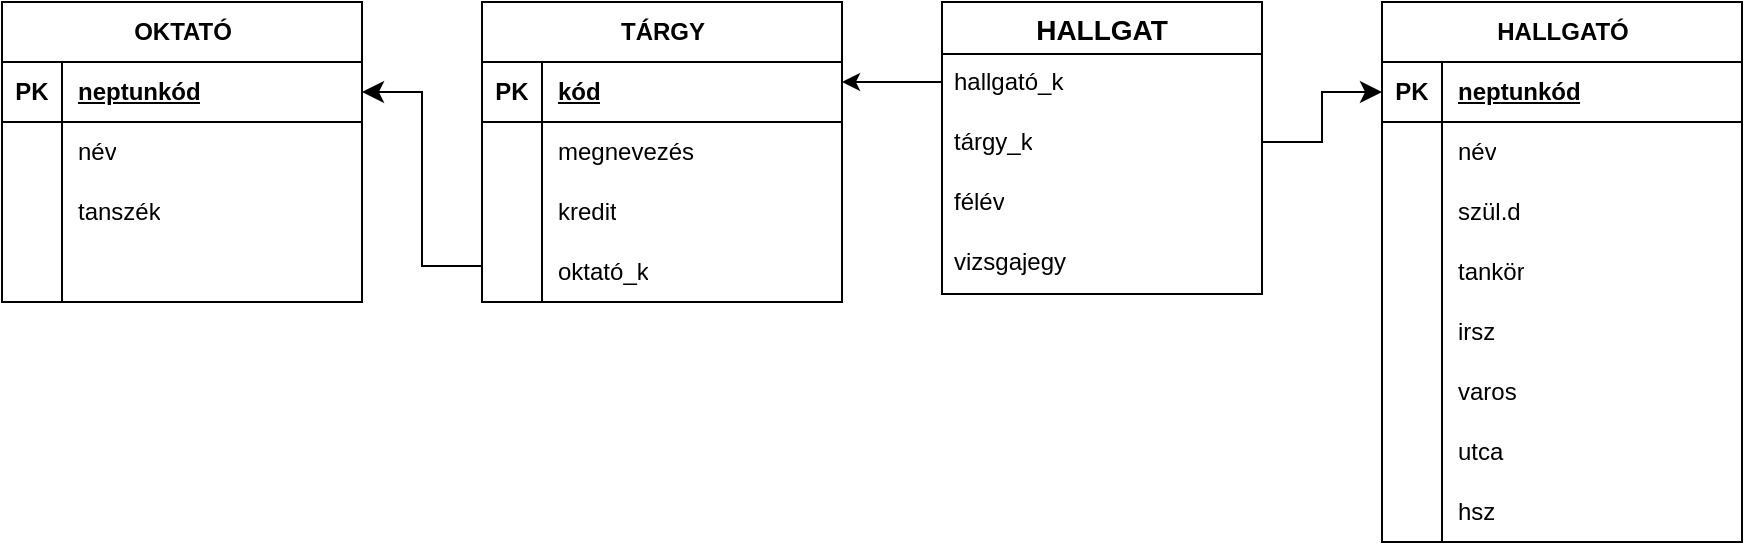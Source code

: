 <mxfile version="26.1.1">
  <diagram name="1 oldal" id="FCQN_Zg1loDGoM_rkM7P">
    <mxGraphModel dx="1861" dy="446" grid="1" gridSize="10" guides="1" tooltips="1" connect="1" arrows="1" fold="1" page="1" pageScale="1" pageWidth="827" pageHeight="1169" math="0" shadow="0">
      <root>
        <mxCell id="0" />
        <mxCell id="1" parent="0" />
        <mxCell id="XrITyITFE3ciog2oA9Yo-1" value="OKTATÓ" style="shape=table;startSize=30;container=1;collapsible=1;childLayout=tableLayout;fixedRows=1;rowLines=0;fontStyle=1;align=center;resizeLast=1;html=1;" vertex="1" parent="1">
          <mxGeometry x="-30" y="10" width="180" height="150" as="geometry" />
        </mxCell>
        <mxCell id="XrITyITFE3ciog2oA9Yo-2" value="" style="shape=tableRow;horizontal=0;startSize=0;swimlaneHead=0;swimlaneBody=0;fillColor=none;collapsible=0;dropTarget=0;points=[[0,0.5],[1,0.5]];portConstraint=eastwest;top=0;left=0;right=0;bottom=1;" vertex="1" parent="XrITyITFE3ciog2oA9Yo-1">
          <mxGeometry y="30" width="180" height="30" as="geometry" />
        </mxCell>
        <mxCell id="XrITyITFE3ciog2oA9Yo-3" value="PK" style="shape=partialRectangle;connectable=0;fillColor=none;top=0;left=0;bottom=0;right=0;fontStyle=1;overflow=hidden;whiteSpace=wrap;html=1;" vertex="1" parent="XrITyITFE3ciog2oA9Yo-2">
          <mxGeometry width="30" height="30" as="geometry">
            <mxRectangle width="30" height="30" as="alternateBounds" />
          </mxGeometry>
        </mxCell>
        <mxCell id="XrITyITFE3ciog2oA9Yo-4" value="neptunkód" style="shape=partialRectangle;connectable=0;fillColor=none;top=0;left=0;bottom=0;right=0;align=left;spacingLeft=6;fontStyle=5;overflow=hidden;whiteSpace=wrap;html=1;" vertex="1" parent="XrITyITFE3ciog2oA9Yo-2">
          <mxGeometry x="30" width="150" height="30" as="geometry">
            <mxRectangle width="150" height="30" as="alternateBounds" />
          </mxGeometry>
        </mxCell>
        <mxCell id="XrITyITFE3ciog2oA9Yo-5" value="" style="shape=tableRow;horizontal=0;startSize=0;swimlaneHead=0;swimlaneBody=0;fillColor=none;collapsible=0;dropTarget=0;points=[[0,0.5],[1,0.5]];portConstraint=eastwest;top=0;left=0;right=0;bottom=0;" vertex="1" parent="XrITyITFE3ciog2oA9Yo-1">
          <mxGeometry y="60" width="180" height="30" as="geometry" />
        </mxCell>
        <mxCell id="XrITyITFE3ciog2oA9Yo-6" value="" style="shape=partialRectangle;connectable=0;fillColor=none;top=0;left=0;bottom=0;right=0;editable=1;overflow=hidden;whiteSpace=wrap;html=1;" vertex="1" parent="XrITyITFE3ciog2oA9Yo-5">
          <mxGeometry width="30" height="30" as="geometry">
            <mxRectangle width="30" height="30" as="alternateBounds" />
          </mxGeometry>
        </mxCell>
        <mxCell id="XrITyITFE3ciog2oA9Yo-7" value="név" style="shape=partialRectangle;connectable=0;fillColor=none;top=0;left=0;bottom=0;right=0;align=left;spacingLeft=6;overflow=hidden;whiteSpace=wrap;html=1;" vertex="1" parent="XrITyITFE3ciog2oA9Yo-5">
          <mxGeometry x="30" width="150" height="30" as="geometry">
            <mxRectangle width="150" height="30" as="alternateBounds" />
          </mxGeometry>
        </mxCell>
        <mxCell id="XrITyITFE3ciog2oA9Yo-8" value="" style="shape=tableRow;horizontal=0;startSize=0;swimlaneHead=0;swimlaneBody=0;fillColor=none;collapsible=0;dropTarget=0;points=[[0,0.5],[1,0.5]];portConstraint=eastwest;top=0;left=0;right=0;bottom=0;" vertex="1" parent="XrITyITFE3ciog2oA9Yo-1">
          <mxGeometry y="90" width="180" height="30" as="geometry" />
        </mxCell>
        <mxCell id="XrITyITFE3ciog2oA9Yo-9" value="" style="shape=partialRectangle;connectable=0;fillColor=none;top=0;left=0;bottom=0;right=0;editable=1;overflow=hidden;whiteSpace=wrap;html=1;" vertex="1" parent="XrITyITFE3ciog2oA9Yo-8">
          <mxGeometry width="30" height="30" as="geometry">
            <mxRectangle width="30" height="30" as="alternateBounds" />
          </mxGeometry>
        </mxCell>
        <mxCell id="XrITyITFE3ciog2oA9Yo-10" value="tanszék" style="shape=partialRectangle;connectable=0;fillColor=none;top=0;left=0;bottom=0;right=0;align=left;spacingLeft=6;overflow=hidden;whiteSpace=wrap;html=1;" vertex="1" parent="XrITyITFE3ciog2oA9Yo-8">
          <mxGeometry x="30" width="150" height="30" as="geometry">
            <mxRectangle width="150" height="30" as="alternateBounds" />
          </mxGeometry>
        </mxCell>
        <mxCell id="XrITyITFE3ciog2oA9Yo-11" value="" style="shape=tableRow;horizontal=0;startSize=0;swimlaneHead=0;swimlaneBody=0;fillColor=none;collapsible=0;dropTarget=0;points=[[0,0.5],[1,0.5]];portConstraint=eastwest;top=0;left=0;right=0;bottom=0;" vertex="1" parent="XrITyITFE3ciog2oA9Yo-1">
          <mxGeometry y="120" width="180" height="30" as="geometry" />
        </mxCell>
        <mxCell id="XrITyITFE3ciog2oA9Yo-12" value="" style="shape=partialRectangle;connectable=0;fillColor=none;top=0;left=0;bottom=0;right=0;editable=1;overflow=hidden;whiteSpace=wrap;html=1;" vertex="1" parent="XrITyITFE3ciog2oA9Yo-11">
          <mxGeometry width="30" height="30" as="geometry">
            <mxRectangle width="30" height="30" as="alternateBounds" />
          </mxGeometry>
        </mxCell>
        <mxCell id="XrITyITFE3ciog2oA9Yo-13" value="" style="shape=partialRectangle;connectable=0;fillColor=none;top=0;left=0;bottom=0;right=0;align=left;spacingLeft=6;overflow=hidden;whiteSpace=wrap;html=1;" vertex="1" parent="XrITyITFE3ciog2oA9Yo-11">
          <mxGeometry x="30" width="150" height="30" as="geometry">
            <mxRectangle width="150" height="30" as="alternateBounds" />
          </mxGeometry>
        </mxCell>
        <mxCell id="XrITyITFE3ciog2oA9Yo-14" value="TÁRGY" style="shape=table;startSize=30;container=1;collapsible=1;childLayout=tableLayout;fixedRows=1;rowLines=0;fontStyle=1;align=center;resizeLast=1;html=1;" vertex="1" parent="1">
          <mxGeometry x="210" y="10" width="180" height="150" as="geometry" />
        </mxCell>
        <mxCell id="XrITyITFE3ciog2oA9Yo-15" value="" style="shape=tableRow;horizontal=0;startSize=0;swimlaneHead=0;swimlaneBody=0;fillColor=none;collapsible=0;dropTarget=0;points=[[0,0.5],[1,0.5]];portConstraint=eastwest;top=0;left=0;right=0;bottom=1;" vertex="1" parent="XrITyITFE3ciog2oA9Yo-14">
          <mxGeometry y="30" width="180" height="30" as="geometry" />
        </mxCell>
        <mxCell id="XrITyITFE3ciog2oA9Yo-16" value="PK" style="shape=partialRectangle;connectable=0;fillColor=none;top=0;left=0;bottom=0;right=0;fontStyle=1;overflow=hidden;whiteSpace=wrap;html=1;" vertex="1" parent="XrITyITFE3ciog2oA9Yo-15">
          <mxGeometry width="30" height="30" as="geometry">
            <mxRectangle width="30" height="30" as="alternateBounds" />
          </mxGeometry>
        </mxCell>
        <mxCell id="XrITyITFE3ciog2oA9Yo-17" value="kód" style="shape=partialRectangle;connectable=0;fillColor=none;top=0;left=0;bottom=0;right=0;align=left;spacingLeft=6;fontStyle=5;overflow=hidden;whiteSpace=wrap;html=1;" vertex="1" parent="XrITyITFE3ciog2oA9Yo-15">
          <mxGeometry x="30" width="150" height="30" as="geometry">
            <mxRectangle width="150" height="30" as="alternateBounds" />
          </mxGeometry>
        </mxCell>
        <mxCell id="XrITyITFE3ciog2oA9Yo-18" value="" style="shape=tableRow;horizontal=0;startSize=0;swimlaneHead=0;swimlaneBody=0;fillColor=none;collapsible=0;dropTarget=0;points=[[0,0.5],[1,0.5]];portConstraint=eastwest;top=0;left=0;right=0;bottom=0;" vertex="1" parent="XrITyITFE3ciog2oA9Yo-14">
          <mxGeometry y="60" width="180" height="30" as="geometry" />
        </mxCell>
        <mxCell id="XrITyITFE3ciog2oA9Yo-19" value="" style="shape=partialRectangle;connectable=0;fillColor=none;top=0;left=0;bottom=0;right=0;editable=1;overflow=hidden;whiteSpace=wrap;html=1;" vertex="1" parent="XrITyITFE3ciog2oA9Yo-18">
          <mxGeometry width="30" height="30" as="geometry">
            <mxRectangle width="30" height="30" as="alternateBounds" />
          </mxGeometry>
        </mxCell>
        <mxCell id="XrITyITFE3ciog2oA9Yo-20" value="megnevezés" style="shape=partialRectangle;connectable=0;fillColor=none;top=0;left=0;bottom=0;right=0;align=left;spacingLeft=6;overflow=hidden;whiteSpace=wrap;html=1;" vertex="1" parent="XrITyITFE3ciog2oA9Yo-18">
          <mxGeometry x="30" width="150" height="30" as="geometry">
            <mxRectangle width="150" height="30" as="alternateBounds" />
          </mxGeometry>
        </mxCell>
        <mxCell id="XrITyITFE3ciog2oA9Yo-21" value="" style="shape=tableRow;horizontal=0;startSize=0;swimlaneHead=0;swimlaneBody=0;fillColor=none;collapsible=0;dropTarget=0;points=[[0,0.5],[1,0.5]];portConstraint=eastwest;top=0;left=0;right=0;bottom=0;" vertex="1" parent="XrITyITFE3ciog2oA9Yo-14">
          <mxGeometry y="90" width="180" height="30" as="geometry" />
        </mxCell>
        <mxCell id="XrITyITFE3ciog2oA9Yo-22" value="" style="shape=partialRectangle;connectable=0;fillColor=none;top=0;left=0;bottom=0;right=0;editable=1;overflow=hidden;whiteSpace=wrap;html=1;" vertex="1" parent="XrITyITFE3ciog2oA9Yo-21">
          <mxGeometry width="30" height="30" as="geometry">
            <mxRectangle width="30" height="30" as="alternateBounds" />
          </mxGeometry>
        </mxCell>
        <mxCell id="XrITyITFE3ciog2oA9Yo-23" value="kredit" style="shape=partialRectangle;connectable=0;fillColor=none;top=0;left=0;bottom=0;right=0;align=left;spacingLeft=6;overflow=hidden;whiteSpace=wrap;html=1;" vertex="1" parent="XrITyITFE3ciog2oA9Yo-21">
          <mxGeometry x="30" width="150" height="30" as="geometry">
            <mxRectangle width="150" height="30" as="alternateBounds" />
          </mxGeometry>
        </mxCell>
        <mxCell id="XrITyITFE3ciog2oA9Yo-24" value="" style="shape=tableRow;horizontal=0;startSize=0;swimlaneHead=0;swimlaneBody=0;fillColor=none;collapsible=0;dropTarget=0;points=[[0,0.5],[1,0.5]];portConstraint=eastwest;top=0;left=0;right=0;bottom=0;" vertex="1" parent="XrITyITFE3ciog2oA9Yo-14">
          <mxGeometry y="120" width="180" height="30" as="geometry" />
        </mxCell>
        <mxCell id="XrITyITFE3ciog2oA9Yo-25" value="" style="shape=partialRectangle;connectable=0;fillColor=none;top=0;left=0;bottom=0;right=0;editable=1;overflow=hidden;whiteSpace=wrap;html=1;" vertex="1" parent="XrITyITFE3ciog2oA9Yo-24">
          <mxGeometry width="30" height="30" as="geometry">
            <mxRectangle width="30" height="30" as="alternateBounds" />
          </mxGeometry>
        </mxCell>
        <mxCell id="XrITyITFE3ciog2oA9Yo-26" value="oktató_k" style="shape=partialRectangle;connectable=0;fillColor=none;top=0;left=0;bottom=0;right=0;align=left;spacingLeft=6;overflow=hidden;whiteSpace=wrap;html=1;" vertex="1" parent="XrITyITFE3ciog2oA9Yo-24">
          <mxGeometry x="30" width="150" height="30" as="geometry">
            <mxRectangle width="150" height="30" as="alternateBounds" />
          </mxGeometry>
        </mxCell>
        <mxCell id="XrITyITFE3ciog2oA9Yo-40" value="HALLGATÓ" style="shape=table;startSize=30;container=1;collapsible=1;childLayout=tableLayout;fixedRows=1;rowLines=0;fontStyle=1;align=center;resizeLast=1;html=1;" vertex="1" parent="1">
          <mxGeometry x="660" y="10" width="180" height="270" as="geometry" />
        </mxCell>
        <mxCell id="XrITyITFE3ciog2oA9Yo-41" value="" style="shape=tableRow;horizontal=0;startSize=0;swimlaneHead=0;swimlaneBody=0;fillColor=none;collapsible=0;dropTarget=0;points=[[0,0.5],[1,0.5]];portConstraint=eastwest;top=0;left=0;right=0;bottom=1;" vertex="1" parent="XrITyITFE3ciog2oA9Yo-40">
          <mxGeometry y="30" width="180" height="30" as="geometry" />
        </mxCell>
        <mxCell id="XrITyITFE3ciog2oA9Yo-42" value="PK" style="shape=partialRectangle;connectable=0;fillColor=none;top=0;left=0;bottom=0;right=0;fontStyle=1;overflow=hidden;whiteSpace=wrap;html=1;" vertex="1" parent="XrITyITFE3ciog2oA9Yo-41">
          <mxGeometry width="30" height="30" as="geometry">
            <mxRectangle width="30" height="30" as="alternateBounds" />
          </mxGeometry>
        </mxCell>
        <mxCell id="XrITyITFE3ciog2oA9Yo-43" value="neptunkód" style="shape=partialRectangle;connectable=0;fillColor=none;top=0;left=0;bottom=0;right=0;align=left;spacingLeft=6;fontStyle=5;overflow=hidden;whiteSpace=wrap;html=1;" vertex="1" parent="XrITyITFE3ciog2oA9Yo-41">
          <mxGeometry x="30" width="150" height="30" as="geometry">
            <mxRectangle width="150" height="30" as="alternateBounds" />
          </mxGeometry>
        </mxCell>
        <mxCell id="XrITyITFE3ciog2oA9Yo-44" value="" style="shape=tableRow;horizontal=0;startSize=0;swimlaneHead=0;swimlaneBody=0;fillColor=none;collapsible=0;dropTarget=0;points=[[0,0.5],[1,0.5]];portConstraint=eastwest;top=0;left=0;right=0;bottom=0;" vertex="1" parent="XrITyITFE3ciog2oA9Yo-40">
          <mxGeometry y="60" width="180" height="30" as="geometry" />
        </mxCell>
        <mxCell id="XrITyITFE3ciog2oA9Yo-45" value="" style="shape=partialRectangle;connectable=0;fillColor=none;top=0;left=0;bottom=0;right=0;editable=1;overflow=hidden;whiteSpace=wrap;html=1;" vertex="1" parent="XrITyITFE3ciog2oA9Yo-44">
          <mxGeometry width="30" height="30" as="geometry">
            <mxRectangle width="30" height="30" as="alternateBounds" />
          </mxGeometry>
        </mxCell>
        <mxCell id="XrITyITFE3ciog2oA9Yo-46" value="név" style="shape=partialRectangle;connectable=0;fillColor=none;top=0;left=0;bottom=0;right=0;align=left;spacingLeft=6;overflow=hidden;whiteSpace=wrap;html=1;" vertex="1" parent="XrITyITFE3ciog2oA9Yo-44">
          <mxGeometry x="30" width="150" height="30" as="geometry">
            <mxRectangle width="150" height="30" as="alternateBounds" />
          </mxGeometry>
        </mxCell>
        <mxCell id="XrITyITFE3ciog2oA9Yo-47" value="" style="shape=tableRow;horizontal=0;startSize=0;swimlaneHead=0;swimlaneBody=0;fillColor=none;collapsible=0;dropTarget=0;points=[[0,0.5],[1,0.5]];portConstraint=eastwest;top=0;left=0;right=0;bottom=0;" vertex="1" parent="XrITyITFE3ciog2oA9Yo-40">
          <mxGeometry y="90" width="180" height="30" as="geometry" />
        </mxCell>
        <mxCell id="XrITyITFE3ciog2oA9Yo-48" value="" style="shape=partialRectangle;connectable=0;fillColor=none;top=0;left=0;bottom=0;right=0;editable=1;overflow=hidden;whiteSpace=wrap;html=1;" vertex="1" parent="XrITyITFE3ciog2oA9Yo-47">
          <mxGeometry width="30" height="30" as="geometry">
            <mxRectangle width="30" height="30" as="alternateBounds" />
          </mxGeometry>
        </mxCell>
        <mxCell id="XrITyITFE3ciog2oA9Yo-49" value="szül.d" style="shape=partialRectangle;connectable=0;fillColor=none;top=0;left=0;bottom=0;right=0;align=left;spacingLeft=6;overflow=hidden;whiteSpace=wrap;html=1;" vertex="1" parent="XrITyITFE3ciog2oA9Yo-47">
          <mxGeometry x="30" width="150" height="30" as="geometry">
            <mxRectangle width="150" height="30" as="alternateBounds" />
          </mxGeometry>
        </mxCell>
        <mxCell id="XrITyITFE3ciog2oA9Yo-53" style="shape=tableRow;horizontal=0;startSize=0;swimlaneHead=0;swimlaneBody=0;fillColor=none;collapsible=0;dropTarget=0;points=[[0,0.5],[1,0.5]];portConstraint=eastwest;top=0;left=0;right=0;bottom=0;" vertex="1" parent="XrITyITFE3ciog2oA9Yo-40">
          <mxGeometry y="120" width="180" height="30" as="geometry" />
        </mxCell>
        <mxCell id="XrITyITFE3ciog2oA9Yo-54" style="shape=partialRectangle;connectable=0;fillColor=none;top=0;left=0;bottom=0;right=0;editable=1;overflow=hidden;whiteSpace=wrap;html=1;" vertex="1" parent="XrITyITFE3ciog2oA9Yo-53">
          <mxGeometry width="30" height="30" as="geometry">
            <mxRectangle width="30" height="30" as="alternateBounds" />
          </mxGeometry>
        </mxCell>
        <mxCell id="XrITyITFE3ciog2oA9Yo-55" value="tankör" style="shape=partialRectangle;connectable=0;fillColor=none;top=0;left=0;bottom=0;right=0;align=left;spacingLeft=6;overflow=hidden;whiteSpace=wrap;html=1;" vertex="1" parent="XrITyITFE3ciog2oA9Yo-53">
          <mxGeometry x="30" width="150" height="30" as="geometry">
            <mxRectangle width="150" height="30" as="alternateBounds" />
          </mxGeometry>
        </mxCell>
        <mxCell id="XrITyITFE3ciog2oA9Yo-50" value="" style="shape=tableRow;horizontal=0;startSize=0;swimlaneHead=0;swimlaneBody=0;fillColor=none;collapsible=0;dropTarget=0;points=[[0,0.5],[1,0.5]];portConstraint=eastwest;top=0;left=0;right=0;bottom=0;" vertex="1" parent="XrITyITFE3ciog2oA9Yo-40">
          <mxGeometry y="150" width="180" height="30" as="geometry" />
        </mxCell>
        <mxCell id="XrITyITFE3ciog2oA9Yo-51" value="" style="shape=partialRectangle;connectable=0;fillColor=none;top=0;left=0;bottom=0;right=0;editable=1;overflow=hidden;whiteSpace=wrap;html=1;" vertex="1" parent="XrITyITFE3ciog2oA9Yo-50">
          <mxGeometry width="30" height="30" as="geometry">
            <mxRectangle width="30" height="30" as="alternateBounds" />
          </mxGeometry>
        </mxCell>
        <mxCell id="XrITyITFE3ciog2oA9Yo-52" value="irsz" style="shape=partialRectangle;connectable=0;fillColor=none;top=0;left=0;bottom=0;right=0;align=left;spacingLeft=6;overflow=hidden;whiteSpace=wrap;html=1;" vertex="1" parent="XrITyITFE3ciog2oA9Yo-50">
          <mxGeometry x="30" width="150" height="30" as="geometry">
            <mxRectangle width="150" height="30" as="alternateBounds" />
          </mxGeometry>
        </mxCell>
        <mxCell id="XrITyITFE3ciog2oA9Yo-56" style="shape=tableRow;horizontal=0;startSize=0;swimlaneHead=0;swimlaneBody=0;fillColor=none;collapsible=0;dropTarget=0;points=[[0,0.5],[1,0.5]];portConstraint=eastwest;top=0;left=0;right=0;bottom=0;" vertex="1" parent="XrITyITFE3ciog2oA9Yo-40">
          <mxGeometry y="180" width="180" height="30" as="geometry" />
        </mxCell>
        <mxCell id="XrITyITFE3ciog2oA9Yo-57" style="shape=partialRectangle;connectable=0;fillColor=none;top=0;left=0;bottom=0;right=0;editable=1;overflow=hidden;whiteSpace=wrap;html=1;" vertex="1" parent="XrITyITFE3ciog2oA9Yo-56">
          <mxGeometry width="30" height="30" as="geometry">
            <mxRectangle width="30" height="30" as="alternateBounds" />
          </mxGeometry>
        </mxCell>
        <mxCell id="XrITyITFE3ciog2oA9Yo-58" value="varos" style="shape=partialRectangle;connectable=0;fillColor=none;top=0;left=0;bottom=0;right=0;align=left;spacingLeft=6;overflow=hidden;whiteSpace=wrap;html=1;" vertex="1" parent="XrITyITFE3ciog2oA9Yo-56">
          <mxGeometry x="30" width="150" height="30" as="geometry">
            <mxRectangle width="150" height="30" as="alternateBounds" />
          </mxGeometry>
        </mxCell>
        <mxCell id="XrITyITFE3ciog2oA9Yo-59" style="shape=tableRow;horizontal=0;startSize=0;swimlaneHead=0;swimlaneBody=0;fillColor=none;collapsible=0;dropTarget=0;points=[[0,0.5],[1,0.5]];portConstraint=eastwest;top=0;left=0;right=0;bottom=0;" vertex="1" parent="XrITyITFE3ciog2oA9Yo-40">
          <mxGeometry y="210" width="180" height="30" as="geometry" />
        </mxCell>
        <mxCell id="XrITyITFE3ciog2oA9Yo-60" style="shape=partialRectangle;connectable=0;fillColor=none;top=0;left=0;bottom=0;right=0;editable=1;overflow=hidden;whiteSpace=wrap;html=1;" vertex="1" parent="XrITyITFE3ciog2oA9Yo-59">
          <mxGeometry width="30" height="30" as="geometry">
            <mxRectangle width="30" height="30" as="alternateBounds" />
          </mxGeometry>
        </mxCell>
        <mxCell id="XrITyITFE3ciog2oA9Yo-61" value="utca" style="shape=partialRectangle;connectable=0;fillColor=none;top=0;left=0;bottom=0;right=0;align=left;spacingLeft=6;overflow=hidden;whiteSpace=wrap;html=1;" vertex="1" parent="XrITyITFE3ciog2oA9Yo-59">
          <mxGeometry x="30" width="150" height="30" as="geometry">
            <mxRectangle width="150" height="30" as="alternateBounds" />
          </mxGeometry>
        </mxCell>
        <mxCell id="XrITyITFE3ciog2oA9Yo-62" style="shape=tableRow;horizontal=0;startSize=0;swimlaneHead=0;swimlaneBody=0;fillColor=none;collapsible=0;dropTarget=0;points=[[0,0.5],[1,0.5]];portConstraint=eastwest;top=0;left=0;right=0;bottom=0;" vertex="1" parent="XrITyITFE3ciog2oA9Yo-40">
          <mxGeometry y="240" width="180" height="30" as="geometry" />
        </mxCell>
        <mxCell id="XrITyITFE3ciog2oA9Yo-63" style="shape=partialRectangle;connectable=0;fillColor=none;top=0;left=0;bottom=0;right=0;editable=1;overflow=hidden;whiteSpace=wrap;html=1;" vertex="1" parent="XrITyITFE3ciog2oA9Yo-62">
          <mxGeometry width="30" height="30" as="geometry">
            <mxRectangle width="30" height="30" as="alternateBounds" />
          </mxGeometry>
        </mxCell>
        <mxCell id="XrITyITFE3ciog2oA9Yo-64" value="hsz" style="shape=partialRectangle;connectable=0;fillColor=none;top=0;left=0;bottom=0;right=0;align=left;spacingLeft=6;overflow=hidden;whiteSpace=wrap;html=1;" vertex="1" parent="XrITyITFE3ciog2oA9Yo-62">
          <mxGeometry x="30" width="150" height="30" as="geometry">
            <mxRectangle width="150" height="30" as="alternateBounds" />
          </mxGeometry>
        </mxCell>
        <mxCell id="XrITyITFE3ciog2oA9Yo-91" value="HALLGAT" style="swimlane;fontStyle=1;childLayout=stackLayout;horizontal=1;startSize=26;horizontalStack=0;resizeParent=1;resizeParentMax=0;resizeLast=0;collapsible=1;marginBottom=0;align=center;fontSize=14;" vertex="1" parent="1">
          <mxGeometry x="440" y="10" width="160" height="146" as="geometry" />
        </mxCell>
        <mxCell id="XrITyITFE3ciog2oA9Yo-99" value="" style="endArrow=classic;html=1;rounded=0;" edge="1" parent="XrITyITFE3ciog2oA9Yo-91">
          <mxGeometry width="50" height="50" relative="1" as="geometry">
            <mxPoint y="40" as="sourcePoint" />
            <mxPoint x="-50" y="40" as="targetPoint" />
          </mxGeometry>
        </mxCell>
        <mxCell id="XrITyITFE3ciog2oA9Yo-92" value="hallgató_k" style="text;strokeColor=none;fillColor=none;spacingLeft=4;spacingRight=4;overflow=hidden;rotatable=0;points=[[0,0.5],[1,0.5]];portConstraint=eastwest;fontSize=12;whiteSpace=wrap;html=1;" vertex="1" parent="XrITyITFE3ciog2oA9Yo-91">
          <mxGeometry y="26" width="160" height="30" as="geometry" />
        </mxCell>
        <mxCell id="XrITyITFE3ciog2oA9Yo-93" value="tárgy_k" style="text;strokeColor=none;fillColor=none;spacingLeft=4;spacingRight=4;overflow=hidden;rotatable=0;points=[[0,0.5],[1,0.5]];portConstraint=eastwest;fontSize=12;whiteSpace=wrap;html=1;" vertex="1" parent="XrITyITFE3ciog2oA9Yo-91">
          <mxGeometry y="56" width="160" height="30" as="geometry" />
        </mxCell>
        <mxCell id="XrITyITFE3ciog2oA9Yo-94" value="félév" style="text;strokeColor=none;fillColor=none;spacingLeft=4;spacingRight=4;overflow=hidden;rotatable=0;points=[[0,0.5],[1,0.5]];portConstraint=eastwest;fontSize=12;whiteSpace=wrap;html=1;" vertex="1" parent="XrITyITFE3ciog2oA9Yo-91">
          <mxGeometry y="86" width="160" height="30" as="geometry" />
        </mxCell>
        <mxCell id="XrITyITFE3ciog2oA9Yo-95" value="vizsgajegy" style="text;strokeColor=none;fillColor=none;spacingLeft=4;spacingRight=4;overflow=hidden;rotatable=0;points=[[0,0.5],[1,0.5]];portConstraint=eastwest;fontSize=12;whiteSpace=wrap;html=1;" vertex="1" parent="XrITyITFE3ciog2oA9Yo-91">
          <mxGeometry y="116" width="160" height="30" as="geometry" />
        </mxCell>
        <mxCell id="XrITyITFE3ciog2oA9Yo-98" value="" style="edgeStyle=elbowEdgeStyle;elbow=horizontal;endArrow=classic;html=1;curved=0;rounded=0;endSize=8;startSize=8;entryX=1;entryY=0.5;entryDx=0;entryDy=0;" edge="1" parent="1" target="XrITyITFE3ciog2oA9Yo-2">
          <mxGeometry width="50" height="50" relative="1" as="geometry">
            <mxPoint x="210" y="142.01" as="sourcePoint" />
            <mxPoint x="159" y="100" as="targetPoint" />
          </mxGeometry>
        </mxCell>
        <mxCell id="XrITyITFE3ciog2oA9Yo-101" value="" style="edgeStyle=elbowEdgeStyle;elbow=horizontal;endArrow=classic;html=1;curved=0;rounded=0;endSize=8;startSize=8;entryX=0;entryY=0.5;entryDx=0;entryDy=0;" edge="1" parent="1" target="XrITyITFE3ciog2oA9Yo-41">
          <mxGeometry width="50" height="50" relative="1" as="geometry">
            <mxPoint x="600" y="80" as="sourcePoint" />
            <mxPoint x="650" y="30" as="targetPoint" />
          </mxGeometry>
        </mxCell>
      </root>
    </mxGraphModel>
  </diagram>
</mxfile>
